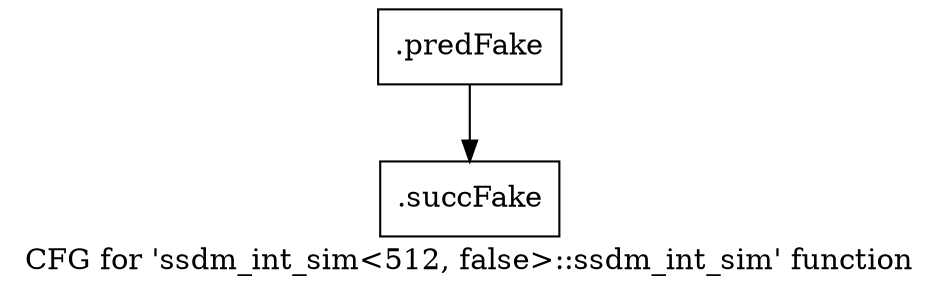 digraph "CFG for 'ssdm_int_sim\<512, false\>::ssdm_int_sim' function" {
	label="CFG for 'ssdm_int_sim\<512, false\>::ssdm_int_sim' function";

	Node0x5895830 [shape=record,filename="",linenumber="",label="{.predFake}"];
	Node0x5895830 -> Node0x607cb70[ callList="" memoryops="" filename="/mnt/xilinx/Vitis_HLS/2021.2/include/ap_common.h" execusionnum="0"];
	Node0x607cb70 [shape=record,filename="/mnt/xilinx/Vitis_HLS/2021.2/include/ap_common.h",linenumber="650",label="{.succFake}"];
}
